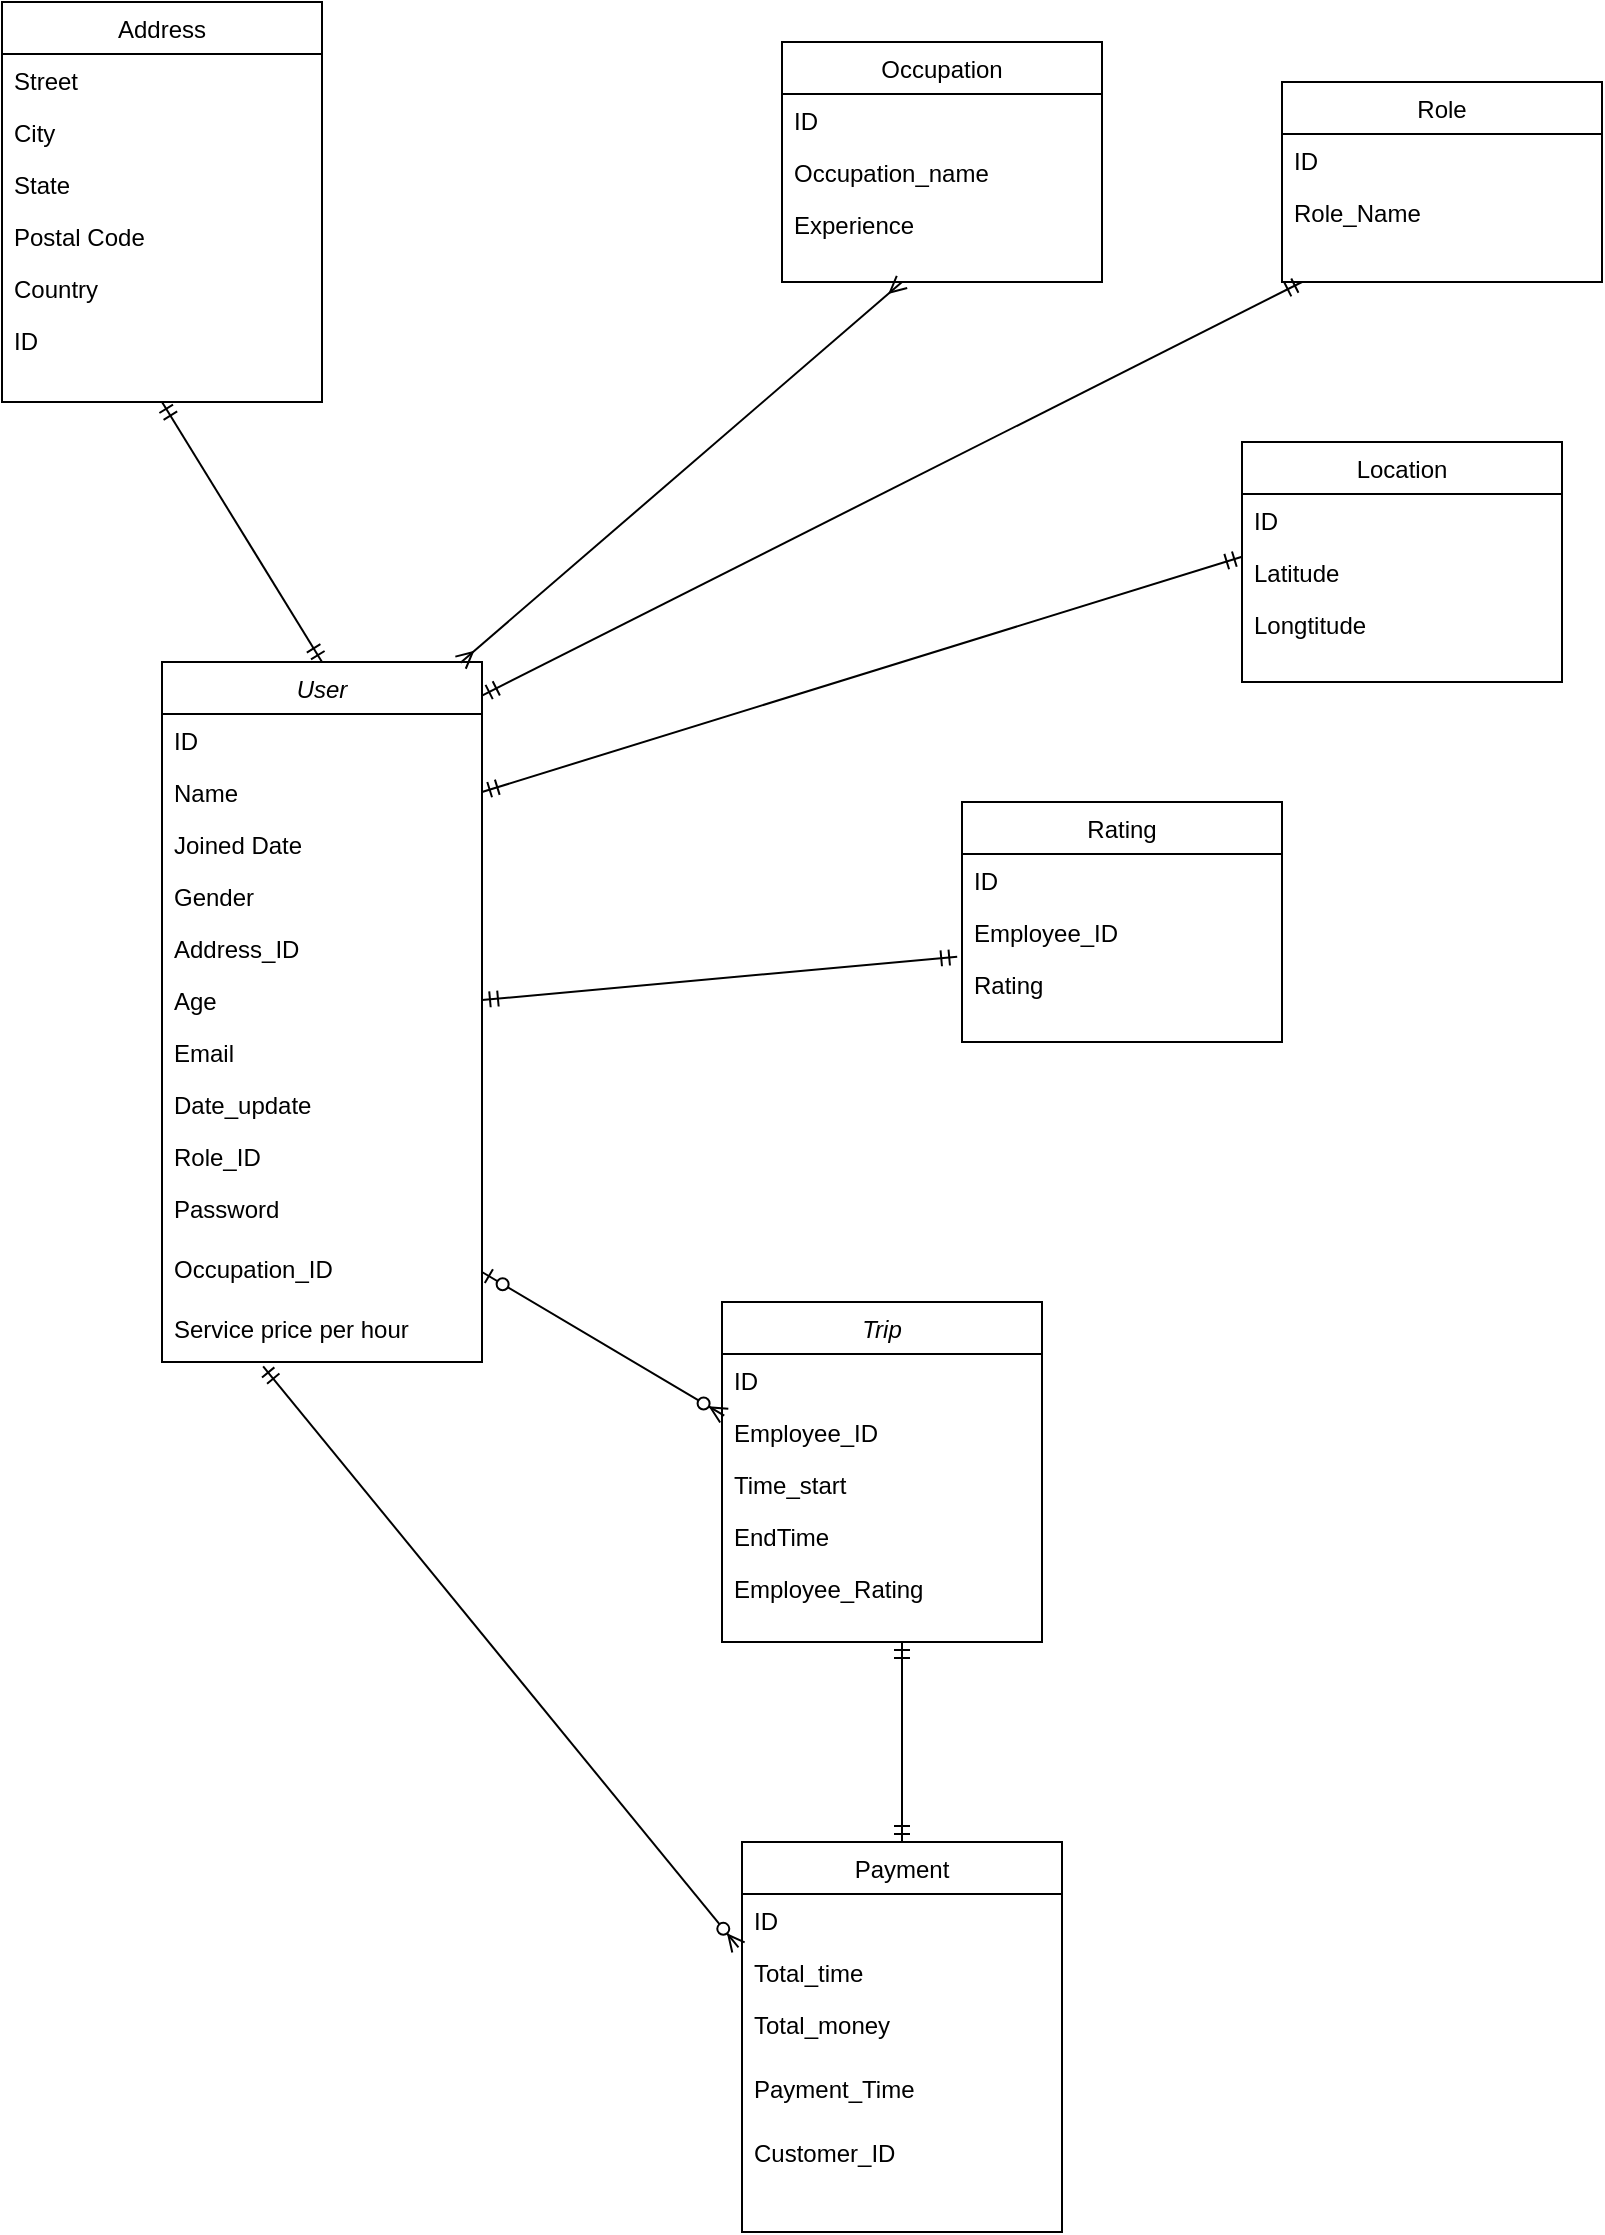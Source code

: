 <mxfile version="13.7.4" type="device"><diagram id="C5RBs43oDa-KdzZeNtuy" name="Page-1"><mxGraphModel dx="652" dy="1563" grid="1" gridSize="10" guides="1" tooltips="1" connect="1" arrows="1" fold="1" page="1" pageScale="1" pageWidth="827" pageHeight="1169" math="0" shadow="0"><root><mxCell id="WIyWlLk6GJQsqaUBKTNV-0"/><mxCell id="WIyWlLk6GJQsqaUBKTNV-1" parent="WIyWlLk6GJQsqaUBKTNV-0"/><mxCell id="uCGPHrHTr5j43OcjDHa_-0" value="User" style="swimlane;fontStyle=2;align=center;verticalAlign=top;childLayout=stackLayout;horizontal=1;startSize=26;horizontalStack=0;resizeParent=1;resizeLast=0;collapsible=1;marginBottom=0;rounded=0;shadow=0;strokeWidth=1;" parent="WIyWlLk6GJQsqaUBKTNV-1" vertex="1"><mxGeometry x="100" y="-60" width="160" height="350" as="geometry"><mxRectangle x="230" y="140" width="160" height="26" as="alternateBounds"/></mxGeometry></mxCell><mxCell id="uCGPHrHTr5j43OcjDHa_-1" value="ID " style="text;align=left;verticalAlign=top;spacingLeft=4;spacingRight=4;overflow=hidden;rotatable=0;points=[[0,0.5],[1,0.5]];portConstraint=eastwest;" parent="uCGPHrHTr5j43OcjDHa_-0" vertex="1"><mxGeometry y="26" width="160" height="26" as="geometry"/></mxCell><mxCell id="uCGPHrHTr5j43OcjDHa_-2" value="Name" style="text;align=left;verticalAlign=top;spacingLeft=4;spacingRight=4;overflow=hidden;rotatable=0;points=[[0,0.5],[1,0.5]];portConstraint=eastwest;rounded=0;shadow=0;html=0;" parent="uCGPHrHTr5j43OcjDHa_-0" vertex="1"><mxGeometry y="52" width="160" height="26" as="geometry"/></mxCell><mxCell id="uCGPHrHTr5j43OcjDHa_-3" value="Joined Date" style="text;align=left;verticalAlign=top;spacingLeft=4;spacingRight=4;overflow=hidden;rotatable=0;points=[[0,0.5],[1,0.5]];portConstraint=eastwest;rounded=0;shadow=0;html=0;" parent="uCGPHrHTr5j43OcjDHa_-0" vertex="1"><mxGeometry y="78" width="160" height="26" as="geometry"/></mxCell><mxCell id="uCGPHrHTr5j43OcjDHa_-4" value="Gender" style="text;align=left;verticalAlign=top;spacingLeft=4;spacingRight=4;overflow=hidden;rotatable=0;points=[[0,0.5],[1,0.5]];portConstraint=eastwest;rounded=0;shadow=0;html=0;" parent="uCGPHrHTr5j43OcjDHa_-0" vertex="1"><mxGeometry y="104" width="160" height="26" as="geometry"/></mxCell><mxCell id="uCGPHrHTr5j43OcjDHa_-5" value="Address_ID" style="text;align=left;verticalAlign=top;spacingLeft=4;spacingRight=4;overflow=hidden;rotatable=0;points=[[0,0.5],[1,0.5]];portConstraint=eastwest;rounded=0;shadow=0;html=0;" parent="uCGPHrHTr5j43OcjDHa_-0" vertex="1"><mxGeometry y="130" width="160" height="26" as="geometry"/></mxCell><mxCell id="uCGPHrHTr5j43OcjDHa_-6" value="Age" style="text;align=left;verticalAlign=top;spacingLeft=4;spacingRight=4;overflow=hidden;rotatable=0;points=[[0,0.5],[1,0.5]];portConstraint=eastwest;rounded=0;shadow=0;html=0;" parent="uCGPHrHTr5j43OcjDHa_-0" vertex="1"><mxGeometry y="156" width="160" height="26" as="geometry"/></mxCell><mxCell id="uCGPHrHTr5j43OcjDHa_-7" value="Email&#xa;" style="text;align=left;verticalAlign=top;spacingLeft=4;spacingRight=4;overflow=hidden;rotatable=0;points=[[0,0.5],[1,0.5]];portConstraint=eastwest;rounded=0;shadow=0;html=0;" parent="uCGPHrHTr5j43OcjDHa_-0" vertex="1"><mxGeometry y="182" width="160" height="26" as="geometry"/></mxCell><mxCell id="uCGPHrHTr5j43OcjDHa_-30" value="Date_update" style="text;align=left;verticalAlign=top;spacingLeft=4;spacingRight=4;overflow=hidden;rotatable=0;points=[[0,0.5],[1,0.5]];portConstraint=eastwest;rounded=0;shadow=0;html=0;" parent="uCGPHrHTr5j43OcjDHa_-0" vertex="1"><mxGeometry y="208" width="160" height="26" as="geometry"/></mxCell><mxCell id="uCGPHrHTr5j43OcjDHa_-31" value="Role_ID" style="text;align=left;verticalAlign=top;spacingLeft=4;spacingRight=4;overflow=hidden;rotatable=0;points=[[0,0.5],[1,0.5]];portConstraint=eastwest;rounded=0;shadow=0;html=0;" parent="uCGPHrHTr5j43OcjDHa_-0" vertex="1"><mxGeometry y="234" width="160" height="26" as="geometry"/></mxCell><mxCell id="uCGPHrHTr5j43OcjDHa_-32" value="Password" style="text;align=left;verticalAlign=top;spacingLeft=4;spacingRight=4;overflow=hidden;rotatable=0;points=[[0,0.5],[1,0.5]];portConstraint=eastwest;rounded=0;shadow=0;html=0;" parent="uCGPHrHTr5j43OcjDHa_-0" vertex="1"><mxGeometry y="260" width="160" height="30" as="geometry"/></mxCell><mxCell id="uCGPHrHTr5j43OcjDHa_-45" value="Occupation_ID" style="text;align=left;verticalAlign=top;spacingLeft=4;spacingRight=4;overflow=hidden;rotatable=0;points=[[0,0.5],[1,0.5]];portConstraint=eastwest;rounded=0;shadow=0;html=0;" parent="uCGPHrHTr5j43OcjDHa_-0" vertex="1"><mxGeometry y="290" width="160" height="30" as="geometry"/></mxCell><mxCell id="vfTrlR_16d-g-rgVJmPH-9" value="Service price per hour" style="text;align=left;verticalAlign=top;spacingLeft=4;spacingRight=4;overflow=hidden;rotatable=0;points=[[0,0.5],[1,0.5]];portConstraint=eastwest;rounded=0;shadow=0;html=0;" vertex="1" parent="uCGPHrHTr5j43OcjDHa_-0"><mxGeometry y="320" width="160" height="30" as="geometry"/></mxCell><mxCell id="uCGPHrHTr5j43OcjDHa_-15" value="Occupation" style="swimlane;fontStyle=0;align=center;verticalAlign=top;childLayout=stackLayout;horizontal=1;startSize=26;horizontalStack=0;resizeParent=1;resizeLast=0;collapsible=1;marginBottom=0;rounded=0;shadow=0;strokeWidth=1;" parent="WIyWlLk6GJQsqaUBKTNV-1" vertex="1"><mxGeometry x="410" y="-370" width="160" height="120" as="geometry"><mxRectangle x="130" y="380" width="160" height="26" as="alternateBounds"/></mxGeometry></mxCell><mxCell id="uCGPHrHTr5j43OcjDHa_-16" value="ID" style="text;align=left;verticalAlign=top;spacingLeft=4;spacingRight=4;overflow=hidden;rotatable=0;points=[[0,0.5],[1,0.5]];portConstraint=eastwest;" parent="uCGPHrHTr5j43OcjDHa_-15" vertex="1"><mxGeometry y="26" width="160" height="26" as="geometry"/></mxCell><mxCell id="uCGPHrHTr5j43OcjDHa_-17" value="Occupation_name" style="text;align=left;verticalAlign=top;spacingLeft=4;spacingRight=4;overflow=hidden;rotatable=0;points=[[0,0.5],[1,0.5]];portConstraint=eastwest;" parent="uCGPHrHTr5j43OcjDHa_-15" vertex="1"><mxGeometry y="52" width="160" height="26" as="geometry"/></mxCell><mxCell id="uCGPHrHTr5j43OcjDHa_-18" value="Experience" style="text;align=left;verticalAlign=top;spacingLeft=4;spacingRight=4;overflow=hidden;rotatable=0;points=[[0,0.5],[1,0.5]];portConstraint=eastwest;" parent="uCGPHrHTr5j43OcjDHa_-15" vertex="1"><mxGeometry y="78" width="160" height="26" as="geometry"/></mxCell><mxCell id="uCGPHrHTr5j43OcjDHa_-25" value="Role" style="swimlane;fontStyle=0;align=center;verticalAlign=top;childLayout=stackLayout;horizontal=1;startSize=26;horizontalStack=0;resizeParent=1;resizeLast=0;collapsible=1;marginBottom=0;rounded=0;shadow=0;strokeWidth=1;" parent="WIyWlLk6GJQsqaUBKTNV-1" vertex="1"><mxGeometry x="660" y="-350" width="160" height="100" as="geometry"><mxRectangle x="130" y="380" width="160" height="26" as="alternateBounds"/></mxGeometry></mxCell><mxCell id="uCGPHrHTr5j43OcjDHa_-26" value="ID" style="text;align=left;verticalAlign=top;spacingLeft=4;spacingRight=4;overflow=hidden;rotatable=0;points=[[0,0.5],[1,0.5]];portConstraint=eastwest;" parent="uCGPHrHTr5j43OcjDHa_-25" vertex="1"><mxGeometry y="26" width="160" height="26" as="geometry"/></mxCell><mxCell id="uCGPHrHTr5j43OcjDHa_-28" value="Role_Name" style="text;align=left;verticalAlign=top;spacingLeft=4;spacingRight=4;overflow=hidden;rotatable=0;points=[[0,0.5],[1,0.5]];portConstraint=eastwest;" parent="uCGPHrHTr5j43OcjDHa_-25" vertex="1"><mxGeometry y="52" width="160" height="26" as="geometry"/></mxCell><mxCell id="vfTrlR_16d-g-rgVJmPH-3" value="Location" style="swimlane;fontStyle=0;align=center;verticalAlign=top;childLayout=stackLayout;horizontal=1;startSize=26;horizontalStack=0;resizeParent=1;resizeLast=0;collapsible=1;marginBottom=0;rounded=0;shadow=0;strokeWidth=1;" vertex="1" parent="WIyWlLk6GJQsqaUBKTNV-1"><mxGeometry x="640" y="-170" width="160" height="120" as="geometry"><mxRectangle x="130" y="380" width="160" height="26" as="alternateBounds"/></mxGeometry></mxCell><mxCell id="vfTrlR_16d-g-rgVJmPH-4" value="ID" style="text;align=left;verticalAlign=top;spacingLeft=4;spacingRight=4;overflow=hidden;rotatable=0;points=[[0,0.5],[1,0.5]];portConstraint=eastwest;" vertex="1" parent="vfTrlR_16d-g-rgVJmPH-3"><mxGeometry y="26" width="160" height="26" as="geometry"/></mxCell><mxCell id="vfTrlR_16d-g-rgVJmPH-5" value="Latitude" style="text;align=left;verticalAlign=top;spacingLeft=4;spacingRight=4;overflow=hidden;rotatable=0;points=[[0,0.5],[1,0.5]];portConstraint=eastwest;" vertex="1" parent="vfTrlR_16d-g-rgVJmPH-3"><mxGeometry y="52" width="160" height="26" as="geometry"/></mxCell><mxCell id="vfTrlR_16d-g-rgVJmPH-6" value="Longtitude" style="text;align=left;verticalAlign=top;spacingLeft=4;spacingRight=4;overflow=hidden;rotatable=0;points=[[0,0.5],[1,0.5]];portConstraint=eastwest;" vertex="1" parent="vfTrlR_16d-g-rgVJmPH-3"><mxGeometry y="78" width="160" height="26" as="geometry"/></mxCell><mxCell id="vfTrlR_16d-g-rgVJmPH-16" value="" style="fontSize=12;html=1;endArrow=ERmandOne;startArrow=ERmandOne;exitX=0.426;exitY=-0.002;exitDx=0;exitDy=0;exitPerimeter=0;strokeColor=none;" edge="1" parent="WIyWlLk6GJQsqaUBKTNV-1" source="uCGPHrHTr5j43OcjDHa_-0"><mxGeometry width="100" height="100" relative="1" as="geometry"><mxPoint x="170" y="-110" as="sourcePoint"/><mxPoint x="200" y="-180" as="targetPoint"/></mxGeometry></mxCell><mxCell id="vfTrlR_16d-g-rgVJmPH-17" value="" style="fontSize=12;html=1;endArrow=ERmandOne;startArrow=ERmandOne;entryX=0.5;entryY=1;entryDx=0;entryDy=0;exitX=0.5;exitY=0;exitDx=0;exitDy=0;" edge="1" parent="WIyWlLk6GJQsqaUBKTNV-1" source="uCGPHrHTr5j43OcjDHa_-0" target="uCGPHrHTr5j43OcjDHa_-8"><mxGeometry width="100" height="100" relative="1" as="geometry"><mxPoint x="390" y="-40" as="sourcePoint"/><mxPoint x="490" y="-140" as="targetPoint"/></mxGeometry></mxCell><mxCell id="uCGPHrHTr5j43OcjDHa_-8" value="Address" style="swimlane;fontStyle=0;align=center;verticalAlign=top;childLayout=stackLayout;horizontal=1;startSize=26;horizontalStack=0;resizeParent=1;resizeLast=0;collapsible=1;marginBottom=0;rounded=0;shadow=0;strokeWidth=1;" parent="WIyWlLk6GJQsqaUBKTNV-1" vertex="1"><mxGeometry x="20" y="-390" width="160" height="200" as="geometry"><mxRectangle x="550" y="140" width="160" height="26" as="alternateBounds"/></mxGeometry></mxCell><mxCell id="uCGPHrHTr5j43OcjDHa_-9" value="Street" style="text;align=left;verticalAlign=top;spacingLeft=4;spacingRight=4;overflow=hidden;rotatable=0;points=[[0,0.5],[1,0.5]];portConstraint=eastwest;" parent="uCGPHrHTr5j43OcjDHa_-8" vertex="1"><mxGeometry y="26" width="160" height="26" as="geometry"/></mxCell><mxCell id="uCGPHrHTr5j43OcjDHa_-10" value="City" style="text;align=left;verticalAlign=top;spacingLeft=4;spacingRight=4;overflow=hidden;rotatable=0;points=[[0,0.5],[1,0.5]];portConstraint=eastwest;rounded=0;shadow=0;html=0;" parent="uCGPHrHTr5j43OcjDHa_-8" vertex="1"><mxGeometry y="52" width="160" height="26" as="geometry"/></mxCell><mxCell id="uCGPHrHTr5j43OcjDHa_-11" value="State" style="text;align=left;verticalAlign=top;spacingLeft=4;spacingRight=4;overflow=hidden;rotatable=0;points=[[0,0.5],[1,0.5]];portConstraint=eastwest;rounded=0;shadow=0;html=0;" parent="uCGPHrHTr5j43OcjDHa_-8" vertex="1"><mxGeometry y="78" width="160" height="26" as="geometry"/></mxCell><mxCell id="uCGPHrHTr5j43OcjDHa_-12" value="Postal Code" style="text;align=left;verticalAlign=top;spacingLeft=4;spacingRight=4;overflow=hidden;rotatable=0;points=[[0,0.5],[1,0.5]];portConstraint=eastwest;rounded=0;shadow=0;html=0;" parent="uCGPHrHTr5j43OcjDHa_-8" vertex="1"><mxGeometry y="104" width="160" height="26" as="geometry"/></mxCell><mxCell id="uCGPHrHTr5j43OcjDHa_-13" value="Country" style="text;align=left;verticalAlign=top;spacingLeft=4;spacingRight=4;overflow=hidden;rotatable=0;points=[[0,0.5],[1,0.5]];portConstraint=eastwest;rounded=0;shadow=0;html=0;" parent="uCGPHrHTr5j43OcjDHa_-8" vertex="1"><mxGeometry y="130" width="160" height="26" as="geometry"/></mxCell><mxCell id="uCGPHrHTr5j43OcjDHa_-14" value="ID" style="text;align=left;verticalAlign=top;spacingLeft=4;spacingRight=4;overflow=hidden;rotatable=0;points=[[0,0.5],[1,0.5]];portConstraint=eastwest;rounded=0;shadow=0;html=0;" parent="uCGPHrHTr5j43OcjDHa_-8" vertex="1"><mxGeometry y="156" width="160" height="26" as="geometry"/></mxCell><mxCell id="vfTrlR_16d-g-rgVJmPH-18" value="" style="fontSize=12;html=1;endArrow=ERmany;startArrow=ERmany;exitX=0.933;exitY=0.001;exitDx=0;exitDy=0;exitPerimeter=0;" edge="1" parent="WIyWlLk6GJQsqaUBKTNV-1" source="uCGPHrHTr5j43OcjDHa_-0"><mxGeometry width="100" height="100" relative="1" as="geometry"><mxPoint x="390" y="-50" as="sourcePoint"/><mxPoint x="470" y="-250" as="targetPoint"/></mxGeometry></mxCell><mxCell id="vfTrlR_16d-g-rgVJmPH-19" value="" style="fontSize=12;html=1;endArrow=ERmandOne;startArrow=ERmandOne;exitX=1;exitY=0.048;exitDx=0;exitDy=0;exitPerimeter=0;" edge="1" parent="WIyWlLk6GJQsqaUBKTNV-1" source="uCGPHrHTr5j43OcjDHa_-0"><mxGeometry width="100" height="100" relative="1" as="geometry"><mxPoint x="390" y="-50" as="sourcePoint"/><mxPoint x="670" y="-250" as="targetPoint"/></mxGeometry></mxCell><mxCell id="vfTrlR_16d-g-rgVJmPH-20" value="" style="fontSize=12;html=1;endArrow=ERmandOne;startArrow=ERmandOne;entryX=0;entryY=0.208;entryDx=0;entryDy=0;entryPerimeter=0;exitX=1;exitY=0.5;exitDx=0;exitDy=0;" edge="1" parent="WIyWlLk6GJQsqaUBKTNV-1" source="uCGPHrHTr5j43OcjDHa_-2" target="vfTrlR_16d-g-rgVJmPH-5"><mxGeometry width="100" height="100" relative="1" as="geometry"><mxPoint x="390" y="-50" as="sourcePoint"/><mxPoint x="490" y="-150" as="targetPoint"/></mxGeometry></mxCell><mxCell id="vfTrlR_16d-g-rgVJmPH-12" value="Rating" style="swimlane;fontStyle=0;align=center;verticalAlign=top;childLayout=stackLayout;horizontal=1;startSize=26;horizontalStack=0;resizeParent=1;resizeLast=0;collapsible=1;marginBottom=0;rounded=0;shadow=0;strokeWidth=1;" vertex="1" parent="WIyWlLk6GJQsqaUBKTNV-1"><mxGeometry x="500" y="10" width="160" height="120" as="geometry"><mxRectangle x="130" y="380" width="160" height="26" as="alternateBounds"/></mxGeometry></mxCell><mxCell id="vfTrlR_16d-g-rgVJmPH-13" value="ID" style="text;align=left;verticalAlign=top;spacingLeft=4;spacingRight=4;overflow=hidden;rotatable=0;points=[[0,0.5],[1,0.5]];portConstraint=eastwest;" vertex="1" parent="vfTrlR_16d-g-rgVJmPH-12"><mxGeometry y="26" width="160" height="26" as="geometry"/></mxCell><mxCell id="vfTrlR_16d-g-rgVJmPH-14" value="Employee_ID" style="text;align=left;verticalAlign=top;spacingLeft=4;spacingRight=4;overflow=hidden;rotatable=0;points=[[0,0.5],[1,0.5]];portConstraint=eastwest;" vertex="1" parent="vfTrlR_16d-g-rgVJmPH-12"><mxGeometry y="52" width="160" height="26" as="geometry"/></mxCell><mxCell id="vfTrlR_16d-g-rgVJmPH-15" value="Rating" style="text;align=left;verticalAlign=top;spacingLeft=4;spacingRight=4;overflow=hidden;rotatable=0;points=[[0,0.5],[1,0.5]];portConstraint=eastwest;" vertex="1" parent="vfTrlR_16d-g-rgVJmPH-12"><mxGeometry y="78" width="160" height="26" as="geometry"/></mxCell><mxCell id="vfTrlR_16d-g-rgVJmPH-23" value="" style="fontSize=12;html=1;endArrow=ERmandOne;startArrow=ERmandOne;entryX=-0.015;entryY=-0.023;entryDx=0;entryDy=0;entryPerimeter=0;exitX=1;exitY=0.5;exitDx=0;exitDy=0;" edge="1" parent="WIyWlLk6GJQsqaUBKTNV-1" source="uCGPHrHTr5j43OcjDHa_-6" target="vfTrlR_16d-g-rgVJmPH-15"><mxGeometry width="100" height="100" relative="1" as="geometry"><mxPoint x="380" y="240" as="sourcePoint"/><mxPoint x="480" y="140" as="targetPoint"/></mxGeometry></mxCell><mxCell id="uCGPHrHTr5j43OcjDHa_-34" value="Trip" style="swimlane;fontStyle=2;align=center;verticalAlign=top;childLayout=stackLayout;horizontal=1;startSize=26;horizontalStack=0;resizeParent=1;resizeLast=0;collapsible=1;marginBottom=0;rounded=0;shadow=0;strokeWidth=1;" parent="WIyWlLk6GJQsqaUBKTNV-1" vertex="1"><mxGeometry x="380" y="260" width="160" height="170" as="geometry"><mxRectangle x="230" y="140" width="160" height="26" as="alternateBounds"/></mxGeometry></mxCell><mxCell id="uCGPHrHTr5j43OcjDHa_-35" value="ID&#xa;" style="text;align=left;verticalAlign=top;spacingLeft=4;spacingRight=4;overflow=hidden;rotatable=0;points=[[0,0.5],[1,0.5]];portConstraint=eastwest;" parent="uCGPHrHTr5j43OcjDHa_-34" vertex="1"><mxGeometry y="26" width="160" height="26" as="geometry"/></mxCell><mxCell id="uCGPHrHTr5j43OcjDHa_-36" value="Employee_ID" style="text;align=left;verticalAlign=top;spacingLeft=4;spacingRight=4;overflow=hidden;rotatable=0;points=[[0,0.5],[1,0.5]];portConstraint=eastwest;rounded=0;shadow=0;html=0;" parent="uCGPHrHTr5j43OcjDHa_-34" vertex="1"><mxGeometry y="52" width="160" height="26" as="geometry"/></mxCell><mxCell id="vfTrlR_16d-g-rgVJmPH-0" value="Time_start" style="text;align=left;verticalAlign=top;spacingLeft=4;spacingRight=4;overflow=hidden;rotatable=0;points=[[0,0.5],[1,0.5]];portConstraint=eastwest;rounded=0;shadow=0;html=0;" vertex="1" parent="uCGPHrHTr5j43OcjDHa_-34"><mxGeometry y="78" width="160" height="26" as="geometry"/></mxCell><mxCell id="vfTrlR_16d-g-rgVJmPH-10" value="EndTime" style="text;align=left;verticalAlign=top;spacingLeft=4;spacingRight=4;overflow=hidden;rotatable=0;points=[[0,0.5],[1,0.5]];portConstraint=eastwest;rounded=0;shadow=0;html=0;" vertex="1" parent="uCGPHrHTr5j43OcjDHa_-34"><mxGeometry y="104" width="160" height="26" as="geometry"/></mxCell><mxCell id="vfTrlR_16d-g-rgVJmPH-11" value="Employee_Rating" style="text;align=left;verticalAlign=top;spacingLeft=4;spacingRight=4;overflow=hidden;rotatable=0;points=[[0,0.5],[1,0.5]];portConstraint=eastwest;rounded=0;shadow=0;html=0;" vertex="1" parent="uCGPHrHTr5j43OcjDHa_-34"><mxGeometry y="130" width="160" height="26" as="geometry"/></mxCell><mxCell id="vfTrlR_16d-g-rgVJmPH-33" value="" style="fontSize=12;html=1;endArrow=ERmandOne;startArrow=ERmandOne;" edge="1" parent="WIyWlLk6GJQsqaUBKTNV-1" source="vfTrlR_16d-g-rgVJmPH-24"><mxGeometry width="100" height="100" relative="1" as="geometry"><mxPoint x="420" y="540" as="sourcePoint"/><mxPoint x="470" y="430" as="targetPoint"/></mxGeometry></mxCell><mxCell id="vfTrlR_16d-g-rgVJmPH-35" value="" style="fontSize=12;html=1;endArrow=ERzeroToMany;startArrow=ERzeroToOne;exitX=1;exitY=0.5;exitDx=0;exitDy=0;entryX=0.007;entryY=0.186;entryDx=0;entryDy=0;entryPerimeter=0;" edge="1" parent="WIyWlLk6GJQsqaUBKTNV-1" source="uCGPHrHTr5j43OcjDHa_-45" target="uCGPHrHTr5j43OcjDHa_-36"><mxGeometry width="100" height="100" relative="1" as="geometry"><mxPoint x="420" y="390" as="sourcePoint"/><mxPoint x="520" y="290" as="targetPoint"/></mxGeometry></mxCell><mxCell id="vfTrlR_16d-g-rgVJmPH-24" value="Payment" style="swimlane;fontStyle=0;align=center;verticalAlign=top;childLayout=stackLayout;horizontal=1;startSize=26;horizontalStack=0;resizeParent=1;resizeLast=0;collapsible=1;marginBottom=0;rounded=0;shadow=0;strokeWidth=1;" vertex="1" parent="WIyWlLk6GJQsqaUBKTNV-1"><mxGeometry x="390" y="530" width="160" height="195" as="geometry"><mxRectangle x="130" y="380" width="160" height="26" as="alternateBounds"/></mxGeometry></mxCell><mxCell id="vfTrlR_16d-g-rgVJmPH-25" value="ID" style="text;align=left;verticalAlign=top;spacingLeft=4;spacingRight=4;overflow=hidden;rotatable=0;points=[[0,0.5],[1,0.5]];portConstraint=eastwest;" vertex="1" parent="vfTrlR_16d-g-rgVJmPH-24"><mxGeometry y="26" width="160" height="26" as="geometry"/></mxCell><mxCell id="vfTrlR_16d-g-rgVJmPH-26" value="Total_time" style="text;align=left;verticalAlign=top;spacingLeft=4;spacingRight=4;overflow=hidden;rotatable=0;points=[[0,0.5],[1,0.5]];portConstraint=eastwest;" vertex="1" parent="vfTrlR_16d-g-rgVJmPH-24"><mxGeometry y="52" width="160" height="26" as="geometry"/></mxCell><mxCell id="vfTrlR_16d-g-rgVJmPH-27" value="Total_money&#xa;" style="text;align=left;verticalAlign=top;spacingLeft=4;spacingRight=4;overflow=hidden;rotatable=0;points=[[0,0.5],[1,0.5]];portConstraint=eastwest;" vertex="1" parent="vfTrlR_16d-g-rgVJmPH-24"><mxGeometry y="78" width="160" height="32" as="geometry"/></mxCell><mxCell id="vfTrlR_16d-g-rgVJmPH-29" value="Payment_Time" style="text;align=left;verticalAlign=top;spacingLeft=4;spacingRight=4;overflow=hidden;rotatable=0;points=[[0,0.5],[1,0.5]];portConstraint=eastwest;" vertex="1" parent="vfTrlR_16d-g-rgVJmPH-24"><mxGeometry y="110" width="160" height="32" as="geometry"/></mxCell><mxCell id="vfTrlR_16d-g-rgVJmPH-32" value="Customer_ID" style="text;align=left;verticalAlign=top;spacingLeft=4;spacingRight=4;overflow=hidden;rotatable=0;points=[[0,0.5],[1,0.5]];portConstraint=eastwest;" vertex="1" parent="vfTrlR_16d-g-rgVJmPH-24"><mxGeometry y="142" width="160" height="32" as="geometry"/></mxCell><mxCell id="vfTrlR_16d-g-rgVJmPH-37" value="" style="fontSize=12;html=1;endArrow=ERzeroToMany;startArrow=ERmandOne;entryX=-0.011;entryY=1.027;entryDx=0;entryDy=0;entryPerimeter=0;exitX=0.316;exitY=1.071;exitDx=0;exitDy=0;exitPerimeter=0;" edge="1" parent="WIyWlLk6GJQsqaUBKTNV-1" source="vfTrlR_16d-g-rgVJmPH-9" target="vfTrlR_16d-g-rgVJmPH-25"><mxGeometry width="100" height="100" relative="1" as="geometry"><mxPoint x="110" y="370" as="sourcePoint"/><mxPoint x="500" y="440" as="targetPoint"/></mxGeometry></mxCell></root></mxGraphModel></diagram></mxfile>